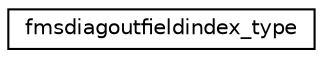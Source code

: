 digraph "Graphical Class Hierarchy"
{
 // INTERACTIVE_SVG=YES
 // LATEX_PDF_SIZE
  edge [fontname="Helvetica",fontsize="10",labelfontname="Helvetica",labelfontsize="10"];
  node [fontname="Helvetica",fontsize="10",shape=record];
  rankdir="LR";
  Node0 [label="fmsdiagoutfieldindex_type",height=0.2,width=0.4,color="black", fillcolor="white", style="filled",URL="$group__fms__diag__outfield__mod.html#structfms__diag__outfield__mod_1_1fmsdiagoutfieldindex__type",tooltip="Class fms_diag_outfield_index_type which (along with class fmsDiagOutfield_type) encapsulate related ..."];
}

